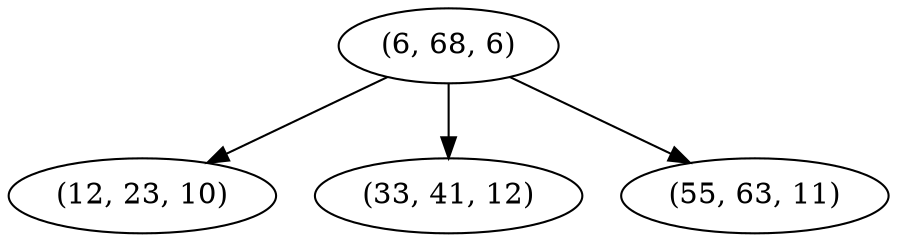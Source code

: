 digraph tree {
    "(6, 68, 6)";
    "(12, 23, 10)";
    "(33, 41, 12)";
    "(55, 63, 11)";
    "(6, 68, 6)" -> "(12, 23, 10)";
    "(6, 68, 6)" -> "(33, 41, 12)";
    "(6, 68, 6)" -> "(55, 63, 11)";
}
